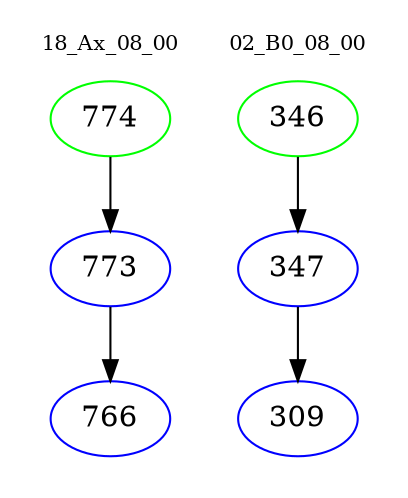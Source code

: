 digraph{
subgraph cluster_0 {
color = white
label = "18_Ax_08_00";
fontsize=10;
T0_774 [label="774", color="green"]
T0_774 -> T0_773 [color="black"]
T0_773 [label="773", color="blue"]
T0_773 -> T0_766 [color="black"]
T0_766 [label="766", color="blue"]
}
subgraph cluster_1 {
color = white
label = "02_B0_08_00";
fontsize=10;
T1_346 [label="346", color="green"]
T1_346 -> T1_347 [color="black"]
T1_347 [label="347", color="blue"]
T1_347 -> T1_309 [color="black"]
T1_309 [label="309", color="blue"]
}
}
